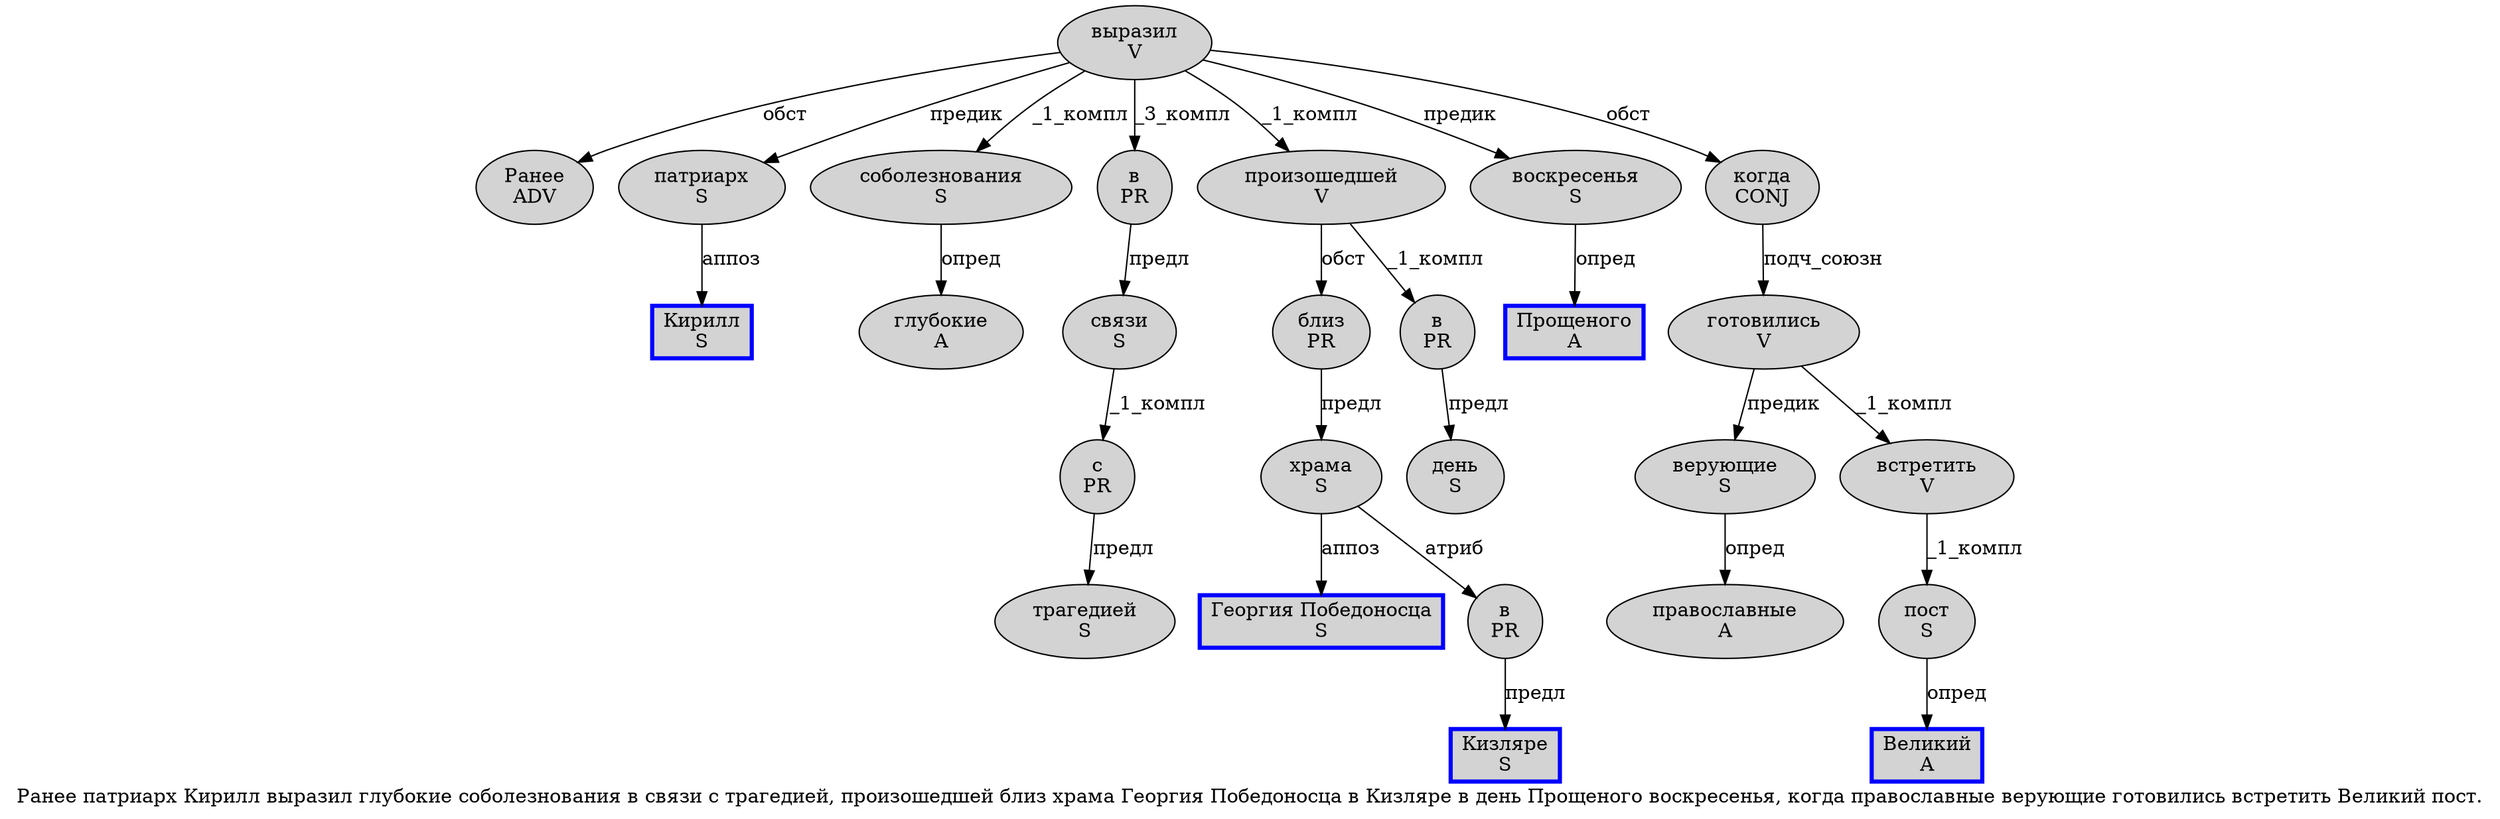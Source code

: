 digraph SENTENCE_895 {
	graph [label="Ранее патриарх Кирилл выразил глубокие соболезнования в связи с трагедией, произошедшей близ храма Георгия Победоносца в Кизляре в день Прощеного воскресенья, когда православные верующие готовились встретить Великий пост."]
	node [style=filled]
		0 [label="Ранее
ADV" color="" fillcolor=lightgray penwidth=1 shape=ellipse]
		1 [label="патриарх
S" color="" fillcolor=lightgray penwidth=1 shape=ellipse]
		2 [label="Кирилл
S" color=blue fillcolor=lightgray penwidth=3 shape=box]
		3 [label="выразил
V" color="" fillcolor=lightgray penwidth=1 shape=ellipse]
		4 [label="глубокие
A" color="" fillcolor=lightgray penwidth=1 shape=ellipse]
		5 [label="соболезнования
S" color="" fillcolor=lightgray penwidth=1 shape=ellipse]
		6 [label="в
PR" color="" fillcolor=lightgray penwidth=1 shape=ellipse]
		7 [label="связи
S" color="" fillcolor=lightgray penwidth=1 shape=ellipse]
		8 [label="с
PR" color="" fillcolor=lightgray penwidth=1 shape=ellipse]
		9 [label="трагедией
S" color="" fillcolor=lightgray penwidth=1 shape=ellipse]
		11 [label="произошедшей
V" color="" fillcolor=lightgray penwidth=1 shape=ellipse]
		12 [label="близ
PR" color="" fillcolor=lightgray penwidth=1 shape=ellipse]
		13 [label="храма
S" color="" fillcolor=lightgray penwidth=1 shape=ellipse]
		14 [label="Георгия Победоносца
S" color=blue fillcolor=lightgray penwidth=3 shape=box]
		15 [label="в
PR" color="" fillcolor=lightgray penwidth=1 shape=ellipse]
		16 [label="Кизляре
S" color=blue fillcolor=lightgray penwidth=3 shape=box]
		17 [label="в
PR" color="" fillcolor=lightgray penwidth=1 shape=ellipse]
		18 [label="день
S" color="" fillcolor=lightgray penwidth=1 shape=ellipse]
		19 [label="Прощеного
A" color=blue fillcolor=lightgray penwidth=3 shape=box]
		20 [label="воскресенья
S" color="" fillcolor=lightgray penwidth=1 shape=ellipse]
		22 [label="когда
CONJ" color="" fillcolor=lightgray penwidth=1 shape=ellipse]
		23 [label="православные
A" color="" fillcolor=lightgray penwidth=1 shape=ellipse]
		24 [label="верующие
S" color="" fillcolor=lightgray penwidth=1 shape=ellipse]
		25 [label="готовились
V" color="" fillcolor=lightgray penwidth=1 shape=ellipse]
		26 [label="встретить
V" color="" fillcolor=lightgray penwidth=1 shape=ellipse]
		27 [label="Великий
A" color=blue fillcolor=lightgray penwidth=3 shape=box]
		28 [label="пост
S" color="" fillcolor=lightgray penwidth=1 shape=ellipse]
			6 -> 7 [label="предл"]
			11 -> 12 [label="обст"]
			11 -> 17 [label="_1_компл"]
			24 -> 23 [label="опред"]
			20 -> 19 [label="опред"]
			15 -> 16 [label="предл"]
			26 -> 28 [label="_1_компл"]
			12 -> 13 [label="предл"]
			22 -> 25 [label="подч_союзн"]
			1 -> 2 [label="аппоз"]
			28 -> 27 [label="опред"]
			7 -> 8 [label="_1_компл"]
			8 -> 9 [label="предл"]
			5 -> 4 [label="опред"]
			25 -> 24 [label="предик"]
			25 -> 26 [label="_1_компл"]
			17 -> 18 [label="предл"]
			13 -> 14 [label="аппоз"]
			13 -> 15 [label="атриб"]
			3 -> 0 [label="обст"]
			3 -> 1 [label="предик"]
			3 -> 5 [label="_1_компл"]
			3 -> 6 [label="_3_компл"]
			3 -> 11 [label="_1_компл"]
			3 -> 20 [label="предик"]
			3 -> 22 [label="обст"]
}